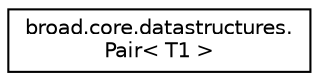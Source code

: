 digraph "Graphical Class Hierarchy"
{
  edge [fontname="Helvetica",fontsize="10",labelfontname="Helvetica",labelfontsize="10"];
  node [fontname="Helvetica",fontsize="10",shape=record];
  rankdir="LR";
  Node1 [label="broad.core.datastructures.\lPair\< T1 \>",height=0.2,width=0.4,color="black", fillcolor="white", style="filled",URL="$classbroad_1_1core_1_1datastructures_1_1_pair_3_01_t1_01_4.html"];
}
